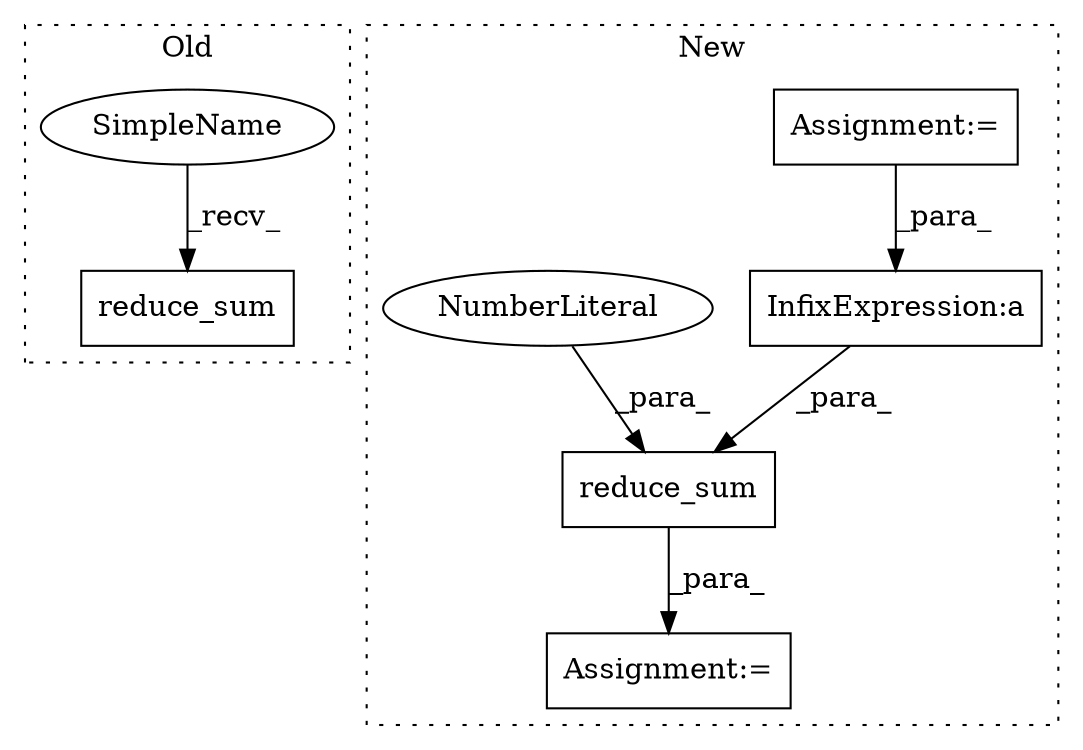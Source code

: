 digraph G {
subgraph cluster0 {
3 [label="reduce_sum" a="32" s="4444,4551" l="11,1" shape="box"];
7 [label="SimpleName" a="42" s="4433" l="10" shape="ellipse"];
label = "Old";
style="dotted";
}
subgraph cluster1 {
1 [label="reduce_sum" a="32" s="4565,4601" l="11,1" shape="box"];
2 [label="Assignment:=" a="7" s="4552" l="1" shape="box"];
4 [label="Assignment:=" a="7" s="4496" l="1" shape="box"];
5 [label="InfixExpression:a" a="27" s="4589" l="3" shape="box"];
6 [label="NumberLiteral" a="34" s="4600" l="1" shape="ellipse"];
label = "New";
style="dotted";
}
1 -> 2 [label="_para_"];
4 -> 5 [label="_para_"];
5 -> 1 [label="_para_"];
6 -> 1 [label="_para_"];
7 -> 3 [label="_recv_"];
}